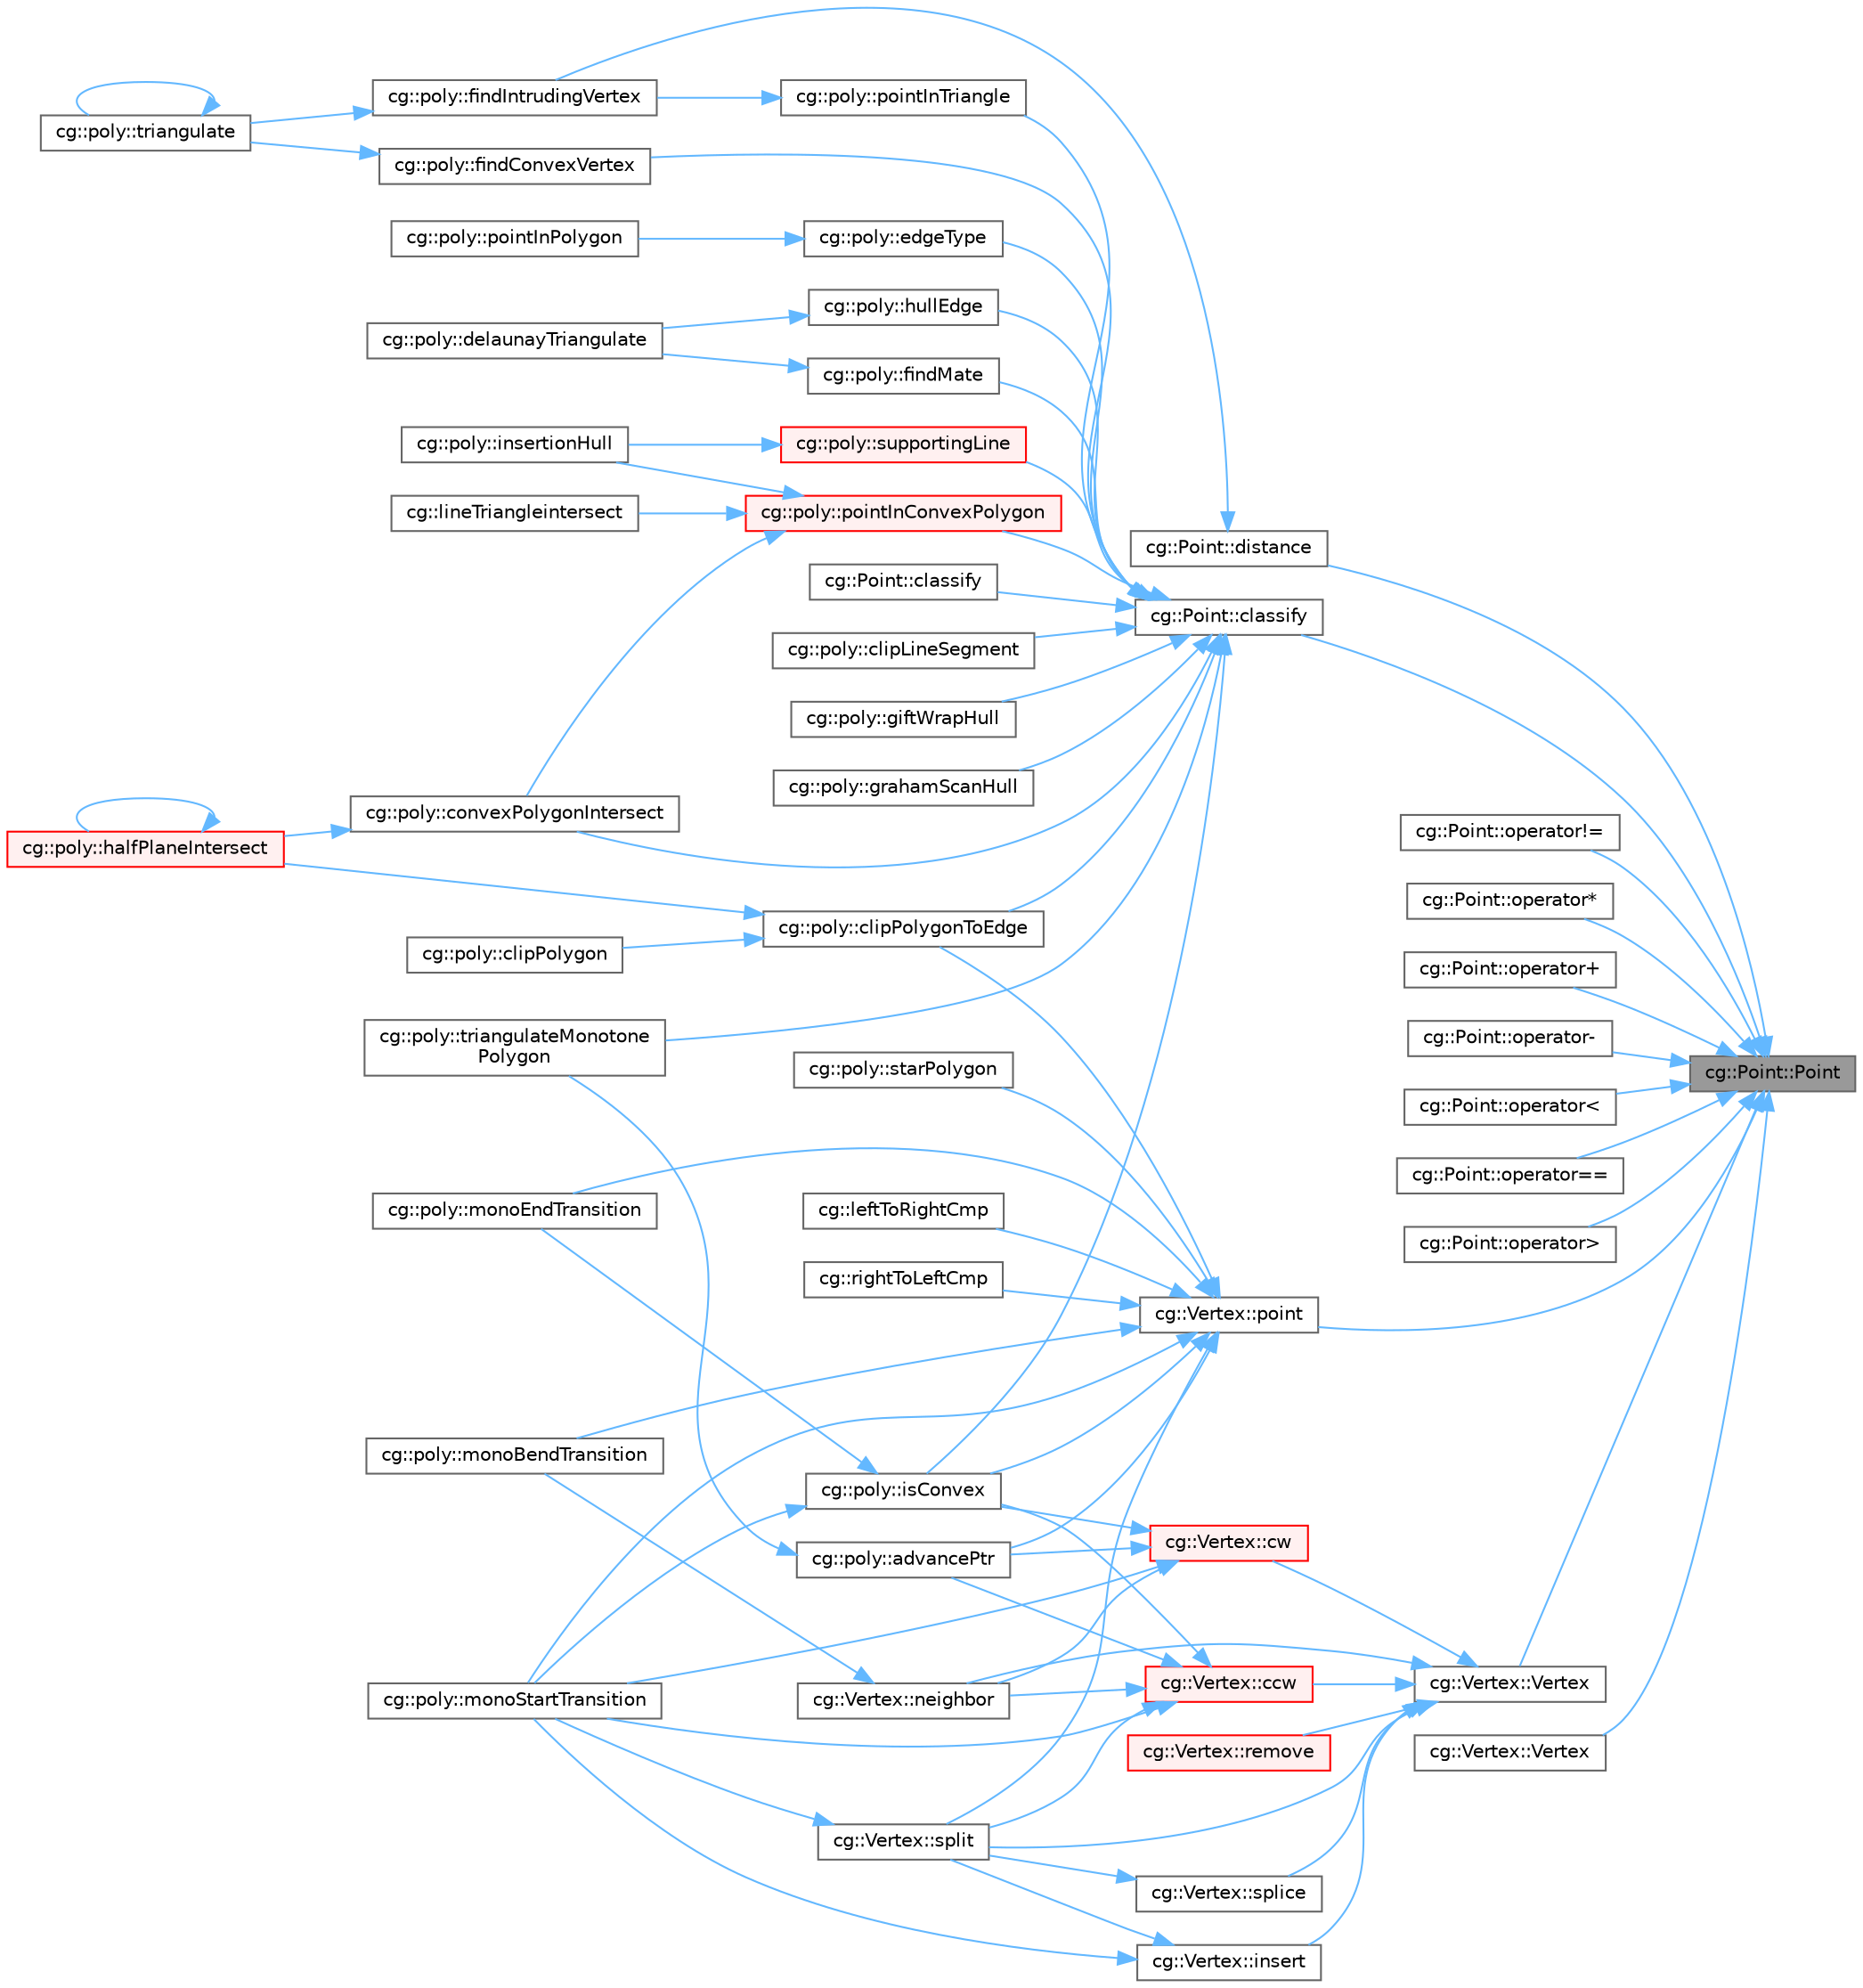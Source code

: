 digraph "cg::Point::Point"
{
 // LATEX_PDF_SIZE
  bgcolor="transparent";
  edge [fontname=Helvetica,fontsize=10,labelfontname=Helvetica,labelfontsize=10];
  node [fontname=Helvetica,fontsize=10,shape=box,height=0.2,width=0.4];
  rankdir="RL";
  Node1 [id="Node000001",label="cg::Point::Point",height=0.2,width=0.4,color="gray40", fillcolor="grey60", style="filled", fontcolor="black",tooltip=" "];
  Node1 -> Node2 [id="edge1_Node000001_Node000002",dir="back",color="steelblue1",style="solid",tooltip=" "];
  Node2 [id="Node000002",label="cg::Point::classify",height=0.2,width=0.4,color="grey40", fillcolor="white", style="filled",URL="$classcg_1_1_point.html#aeb6ac0dd5fcdd6f3817b4b9cf50e0375",tooltip=" "];
  Node2 -> Node3 [id="edge2_Node000002_Node000003",dir="back",color="steelblue1",style="solid",tooltip=" "];
  Node3 [id="Node000003",label="cg::Point::classify",height=0.2,width=0.4,color="grey40", fillcolor="white", style="filled",URL="$classcg_1_1_point.html#a0b5785a8dea2f98412880f24eb4b41eb",tooltip=" "];
  Node2 -> Node4 [id="edge3_Node000002_Node000004",dir="back",color="steelblue1",style="solid",tooltip=" "];
  Node4 [id="Node000004",label="cg::poly::clipLineSegment",height=0.2,width=0.4,color="grey40", fillcolor="white", style="filled",URL="$namespacecg_1_1poly.html#a939efcc503f4eb83605d7383284ce1c3",tooltip=" "];
  Node2 -> Node5 [id="edge4_Node000002_Node000005",dir="back",color="steelblue1",style="solid",tooltip=" "];
  Node5 [id="Node000005",label="cg::poly::clipPolygonToEdge",height=0.2,width=0.4,color="grey40", fillcolor="white", style="filled",URL="$namespacecg_1_1poly.html#a5dddc462736980e4777290d5009cbb13",tooltip=" "];
  Node5 -> Node6 [id="edge5_Node000005_Node000006",dir="back",color="steelblue1",style="solid",tooltip=" "];
  Node6 [id="Node000006",label="cg::poly::clipPolygon",height=0.2,width=0.4,color="grey40", fillcolor="white", style="filled",URL="$namespacecg_1_1poly.html#aec15186268d7f8ee47e76e0e6cb49df1",tooltip=" "];
  Node5 -> Node7 [id="edge6_Node000005_Node000007",dir="back",color="steelblue1",style="solid",tooltip=" "];
  Node7 [id="Node000007",label="cg::poly::halfPlaneIntersect",height=0.2,width=0.4,color="red", fillcolor="#FFF0F0", style="filled",URL="$namespacecg_1_1poly.html#a09310b8f00447a1c3c558a3aac90f078",tooltip=" "];
  Node7 -> Node7 [id="edge7_Node000007_Node000007",dir="back",color="steelblue1",style="solid",tooltip=" "];
  Node2 -> Node11 [id="edge8_Node000002_Node000011",dir="back",color="steelblue1",style="solid",tooltip=" "];
  Node11 [id="Node000011",label="cg::poly::convexPolygonIntersect",height=0.2,width=0.4,color="grey40", fillcolor="white", style="filled",URL="$namespacecg_1_1poly.html#a2a2512607d6184b462034d824ad2e222",tooltip=" "];
  Node11 -> Node7 [id="edge9_Node000011_Node000007",dir="back",color="steelblue1",style="solid",tooltip=" "];
  Node2 -> Node12 [id="edge10_Node000002_Node000012",dir="back",color="steelblue1",style="solid",tooltip=" "];
  Node12 [id="Node000012",label="cg::poly::edgeType",height=0.2,width=0.4,color="grey40", fillcolor="white", style="filled",URL="$namespacecg_1_1poly.html#a26ebe5c9f91000be9ac26f72b160647a",tooltip=" "];
  Node12 -> Node13 [id="edge11_Node000012_Node000013",dir="back",color="steelblue1",style="solid",tooltip=" "];
  Node13 [id="Node000013",label="cg::poly::pointInPolygon",height=0.2,width=0.4,color="grey40", fillcolor="white", style="filled",URL="$namespacecg_1_1poly.html#a797bdb3fe6f3b48525b63d66241289ac",tooltip=" "];
  Node2 -> Node14 [id="edge12_Node000002_Node000014",dir="back",color="steelblue1",style="solid",tooltip=" "];
  Node14 [id="Node000014",label="cg::poly::findConvexVertex",height=0.2,width=0.4,color="grey40", fillcolor="white", style="filled",URL="$namespacecg_1_1poly.html#a945e5999de1ecf941f8f68568cfde4bf",tooltip=" "];
  Node14 -> Node15 [id="edge13_Node000014_Node000015",dir="back",color="steelblue1",style="solid",tooltip=" "];
  Node15 [id="Node000015",label="cg::poly::triangulate",height=0.2,width=0.4,color="grey40", fillcolor="white", style="filled",URL="$namespacecg_1_1poly.html#ad41a44e7edbc96671ab910bca9a94ea0",tooltip=" "];
  Node15 -> Node15 [id="edge14_Node000015_Node000015",dir="back",color="steelblue1",style="solid",tooltip=" "];
  Node2 -> Node16 [id="edge15_Node000002_Node000016",dir="back",color="steelblue1",style="solid",tooltip=" "];
  Node16 [id="Node000016",label="cg::poly::findMate",height=0.2,width=0.4,color="grey40", fillcolor="white", style="filled",URL="$namespacecg_1_1poly.html#a630d9e15bb97f4abbf87f3fa1621c537",tooltip=" "];
  Node16 -> Node17 [id="edge16_Node000016_Node000017",dir="back",color="steelblue1",style="solid",tooltip=" "];
  Node17 [id="Node000017",label="cg::poly::delaunayTriangulate",height=0.2,width=0.4,color="grey40", fillcolor="white", style="filled",URL="$namespacecg_1_1poly.html#ae2aa241f86191c9c816755d9f675abe1",tooltip=" "];
  Node2 -> Node18 [id="edge17_Node000002_Node000018",dir="back",color="steelblue1",style="solid",tooltip=" "];
  Node18 [id="Node000018",label="cg::poly::giftWrapHull",height=0.2,width=0.4,color="grey40", fillcolor="white", style="filled",URL="$namespacecg_1_1poly.html#afdf665839e9eeae2d5aaa6eb1bf4bbe3",tooltip=" "];
  Node2 -> Node19 [id="edge18_Node000002_Node000019",dir="back",color="steelblue1",style="solid",tooltip=" "];
  Node19 [id="Node000019",label="cg::poly::grahamScanHull",height=0.2,width=0.4,color="grey40", fillcolor="white", style="filled",URL="$namespacecg_1_1poly.html#ad052651ffb06c83182d7a99ec312a5fa",tooltip=" "];
  Node2 -> Node20 [id="edge19_Node000002_Node000020",dir="back",color="steelblue1",style="solid",tooltip=" "];
  Node20 [id="Node000020",label="cg::poly::hullEdge",height=0.2,width=0.4,color="grey40", fillcolor="white", style="filled",URL="$namespacecg_1_1poly.html#aca171720e66ce7b9e141e8513ecec1b8",tooltip=" "];
  Node20 -> Node17 [id="edge20_Node000020_Node000017",dir="back",color="steelblue1",style="solid",tooltip=" "];
  Node2 -> Node21 [id="edge21_Node000002_Node000021",dir="back",color="steelblue1",style="solid",tooltip=" "];
  Node21 [id="Node000021",label="cg::poly::isConvex",height=0.2,width=0.4,color="grey40", fillcolor="white", style="filled",URL="$namespacecg_1_1poly.html#aaa0324a186904785eb510562065f9bb8",tooltip=" "];
  Node21 -> Node22 [id="edge22_Node000021_Node000022",dir="back",color="steelblue1",style="solid",tooltip=" "];
  Node22 [id="Node000022",label="cg::poly::monoEndTransition",height=0.2,width=0.4,color="grey40", fillcolor="white", style="filled",URL="$namespacecg_1_1poly.html#a78515c9391613c13cdb1700cb74ab65b",tooltip=" "];
  Node21 -> Node23 [id="edge23_Node000021_Node000023",dir="back",color="steelblue1",style="solid",tooltip=" "];
  Node23 [id="Node000023",label="cg::poly::monoStartTransition",height=0.2,width=0.4,color="grey40", fillcolor="white", style="filled",URL="$namespacecg_1_1poly.html#acaca1a35cfc0edeac9928426a6107200",tooltip=" "];
  Node2 -> Node24 [id="edge24_Node000002_Node000024",dir="back",color="steelblue1",style="solid",tooltip=" "];
  Node24 [id="Node000024",label="cg::poly::pointInConvexPolygon",height=0.2,width=0.4,color="red", fillcolor="#FFF0F0", style="filled",URL="$namespacecg_1_1poly.html#af8aabbd0d6e31e499793980e09ddf8d8",tooltip=" "];
  Node24 -> Node11 [id="edge25_Node000024_Node000011",dir="back",color="steelblue1",style="solid",tooltip=" "];
  Node24 -> Node25 [id="edge26_Node000024_Node000025",dir="back",color="steelblue1",style="solid",tooltip=" "];
  Node25 [id="Node000025",label="cg::poly::insertionHull",height=0.2,width=0.4,color="grey40", fillcolor="white", style="filled",URL="$namespacecg_1_1poly.html#a9c838c898a3e0fd8a1e9d36cb8f3c739",tooltip=" "];
  Node24 -> Node26 [id="edge27_Node000024_Node000026",dir="back",color="steelblue1",style="solid",tooltip=" "];
  Node26 [id="Node000026",label="cg::lineTriangleintersect",height=0.2,width=0.4,color="grey40", fillcolor="white", style="filled",URL="$namespacecg.html#a0f4588e5bb760718d190cc434288d029",tooltip=" "];
  Node2 -> Node31 [id="edge28_Node000002_Node000031",dir="back",color="steelblue1",style="solid",tooltip=" "];
  Node31 [id="Node000031",label="cg::poly::pointInTriangle",height=0.2,width=0.4,color="grey40", fillcolor="white", style="filled",URL="$namespacecg_1_1poly.html#a7fb39e2e10021c9e5bafb9c532adc5d5",tooltip=" "];
  Node31 -> Node32 [id="edge29_Node000031_Node000032",dir="back",color="steelblue1",style="solid",tooltip=" "];
  Node32 [id="Node000032",label="cg::poly::findIntrudingVertex",height=0.2,width=0.4,color="grey40", fillcolor="white", style="filled",URL="$namespacecg_1_1poly.html#a54502294f218404743458228cb0fe53c",tooltip=" "];
  Node32 -> Node15 [id="edge30_Node000032_Node000015",dir="back",color="steelblue1",style="solid",tooltip=" "];
  Node2 -> Node33 [id="edge31_Node000002_Node000033",dir="back",color="steelblue1",style="solid",tooltip=" "];
  Node33 [id="Node000033",label="cg::poly::supportingLine",height=0.2,width=0.4,color="red", fillcolor="#FFF0F0", style="filled",URL="$namespacecg_1_1poly.html#a51d8ecb7157f04a89491b82262f7f660",tooltip=" "];
  Node33 -> Node25 [id="edge32_Node000033_Node000025",dir="back",color="steelblue1",style="solid",tooltip=" "];
  Node2 -> Node37 [id="edge33_Node000002_Node000037",dir="back",color="steelblue1",style="solid",tooltip=" "];
  Node37 [id="Node000037",label="cg::poly::triangulateMonotone\lPolygon",height=0.2,width=0.4,color="grey40", fillcolor="white", style="filled",URL="$namespacecg_1_1poly.html#a5c3e21f22e899350dae7da334aa9ce32",tooltip=" "];
  Node1 -> Node38 [id="edge34_Node000001_Node000038",dir="back",color="steelblue1",style="solid",tooltip=" "];
  Node38 [id="Node000038",label="cg::Point::distance",height=0.2,width=0.4,color="grey40", fillcolor="white", style="filled",URL="$classcg_1_1_point.html#aba1a125c53cc51fde520e7e62d72d691",tooltip=" "];
  Node38 -> Node32 [id="edge35_Node000038_Node000032",dir="back",color="steelblue1",style="solid",tooltip=" "];
  Node1 -> Node39 [id="edge36_Node000001_Node000039",dir="back",color="steelblue1",style="solid",tooltip=" "];
  Node39 [id="Node000039",label="cg::Point::operator!=",height=0.2,width=0.4,color="grey40", fillcolor="white", style="filled",URL="$classcg_1_1_point.html#a512d26e0ec17de8c28620e41c4c4f229",tooltip=" "];
  Node1 -> Node40 [id="edge37_Node000001_Node000040",dir="back",color="steelblue1",style="solid",tooltip=" "];
  Node40 [id="Node000040",label="cg::Point::operator*",height=0.2,width=0.4,color="grey40", fillcolor="white", style="filled",URL="$classcg_1_1_point.html#a4cfca394dc295cd1fc0fae8081d9ddf9",tooltip=" "];
  Node1 -> Node41 [id="edge38_Node000001_Node000041",dir="back",color="steelblue1",style="solid",tooltip=" "];
  Node41 [id="Node000041",label="cg::Point::operator+",height=0.2,width=0.4,color="grey40", fillcolor="white", style="filled",URL="$classcg_1_1_point.html#af56c8199f36def256cba86efd4925bbf",tooltip=" "];
  Node1 -> Node42 [id="edge39_Node000001_Node000042",dir="back",color="steelblue1",style="solid",tooltip=" "];
  Node42 [id="Node000042",label="cg::Point::operator-",height=0.2,width=0.4,color="grey40", fillcolor="white", style="filled",URL="$classcg_1_1_point.html#aebe49d4fbf84fb0d2a280dfff04c65fe",tooltip=" "];
  Node1 -> Node43 [id="edge40_Node000001_Node000043",dir="back",color="steelblue1",style="solid",tooltip=" "];
  Node43 [id="Node000043",label="cg::Point::operator\<",height=0.2,width=0.4,color="grey40", fillcolor="white", style="filled",URL="$classcg_1_1_point.html#a12fd2add2cb6e8e63530aaa35d3c76d8",tooltip=" "];
  Node1 -> Node44 [id="edge41_Node000001_Node000044",dir="back",color="steelblue1",style="solid",tooltip=" "];
  Node44 [id="Node000044",label="cg::Point::operator==",height=0.2,width=0.4,color="grey40", fillcolor="white", style="filled",URL="$classcg_1_1_point.html#a516863a3496df073226c4c4ea22dbcda",tooltip=" "];
  Node1 -> Node45 [id="edge42_Node000001_Node000045",dir="back",color="steelblue1",style="solid",tooltip=" "];
  Node45 [id="Node000045",label="cg::Point::operator\>",height=0.2,width=0.4,color="grey40", fillcolor="white", style="filled",URL="$classcg_1_1_point.html#a6d8dd0a60cb6ba38750362a75538de59",tooltip=" "];
  Node1 -> Node46 [id="edge43_Node000001_Node000046",dir="back",color="steelblue1",style="solid",tooltip=" "];
  Node46 [id="Node000046",label="cg::Vertex::point",height=0.2,width=0.4,color="grey40", fillcolor="white", style="filled",URL="$classcg_1_1_vertex.html#aff51518f482928873a605b5fda02b76b",tooltip=" "];
  Node46 -> Node47 [id="edge44_Node000046_Node000047",dir="back",color="steelblue1",style="solid",tooltip=" "];
  Node47 [id="Node000047",label="cg::poly::advancePtr",height=0.2,width=0.4,color="grey40", fillcolor="white", style="filled",URL="$namespacecg_1_1poly.html#af9c4d63cd6ec5ff4326647cb1913d68d",tooltip=" "];
  Node47 -> Node37 [id="edge45_Node000047_Node000037",dir="back",color="steelblue1",style="solid",tooltip=" "];
  Node46 -> Node5 [id="edge46_Node000046_Node000005",dir="back",color="steelblue1",style="solid",tooltip=" "];
  Node46 -> Node21 [id="edge47_Node000046_Node000021",dir="back",color="steelblue1",style="solid",tooltip=" "];
  Node46 -> Node48 [id="edge48_Node000046_Node000048",dir="back",color="steelblue1",style="solid",tooltip=" "];
  Node48 [id="Node000048",label="cg::leftToRightCmp",height=0.2,width=0.4,color="grey40", fillcolor="white", style="filled",URL="$namespacecg.html#af49110e90e210c1e29400ae112218f00",tooltip=" "];
  Node46 -> Node49 [id="edge49_Node000046_Node000049",dir="back",color="steelblue1",style="solid",tooltip=" "];
  Node49 [id="Node000049",label="cg::poly::monoBendTransition",height=0.2,width=0.4,color="grey40", fillcolor="white", style="filled",URL="$namespacecg_1_1poly.html#ad76c98b33cec65eabdb2dd4fbb7b2612",tooltip=" "];
  Node46 -> Node22 [id="edge50_Node000046_Node000022",dir="back",color="steelblue1",style="solid",tooltip=" "];
  Node46 -> Node23 [id="edge51_Node000046_Node000023",dir="back",color="steelblue1",style="solid",tooltip=" "];
  Node46 -> Node50 [id="edge52_Node000046_Node000050",dir="back",color="steelblue1",style="solid",tooltip=" "];
  Node50 [id="Node000050",label="cg::rightToLeftCmp",height=0.2,width=0.4,color="grey40", fillcolor="white", style="filled",URL="$namespacecg.html#a4ac8d6e448296c2c8aac5a69fa7cff9c",tooltip=" "];
  Node46 -> Node51 [id="edge53_Node000046_Node000051",dir="back",color="steelblue1",style="solid",tooltip=" "];
  Node51 [id="Node000051",label="cg::Vertex::split",height=0.2,width=0.4,color="grey40", fillcolor="white", style="filled",URL="$classcg_1_1_vertex.html#acb40dab0d4c6210fc61a3c5a341f6fec",tooltip=" "];
  Node51 -> Node23 [id="edge54_Node000051_Node000023",dir="back",color="steelblue1",style="solid",tooltip=" "];
  Node46 -> Node52 [id="edge55_Node000046_Node000052",dir="back",color="steelblue1",style="solid",tooltip=" "];
  Node52 [id="Node000052",label="cg::poly::starPolygon",height=0.2,width=0.4,color="grey40", fillcolor="white", style="filled",URL="$namespacecg_1_1poly.html#a73c8209af23397789c50459895233bce",tooltip=" "];
  Node1 -> Node53 [id="edge56_Node000001_Node000053",dir="back",color="steelblue1",style="solid",tooltip=" "];
  Node53 [id="Node000053",label="cg::Vertex::Vertex",height=0.2,width=0.4,color="grey40", fillcolor="white", style="filled",URL="$classcg_1_1_vertex.html#ad0967adecf59f9cd3c33950633ddcf19",tooltip=" "];
  Node53 -> Node54 [id="edge57_Node000053_Node000054",dir="back",color="steelblue1",style="solid",tooltip=" "];
  Node54 [id="Node000054",label="cg::Vertex::ccw",height=0.2,width=0.4,color="red", fillcolor="#FFF0F0", style="filled",URL="$classcg_1_1_vertex.html#a84cbd80cbc0d3e0e25d69488dfe3b643",tooltip=" "];
  Node54 -> Node47 [id="edge58_Node000054_Node000047",dir="back",color="steelblue1",style="solid",tooltip=" "];
  Node54 -> Node21 [id="edge59_Node000054_Node000021",dir="back",color="steelblue1",style="solid",tooltip=" "];
  Node54 -> Node23 [id="edge60_Node000054_Node000023",dir="back",color="steelblue1",style="solid",tooltip=" "];
  Node54 -> Node56 [id="edge61_Node000054_Node000056",dir="back",color="steelblue1",style="solid",tooltip=" "];
  Node56 [id="Node000056",label="cg::Vertex::neighbor",height=0.2,width=0.4,color="grey40", fillcolor="white", style="filled",URL="$classcg_1_1_vertex.html#a52fff889967814a6e0f1a680422e7499",tooltip=" "];
  Node56 -> Node49 [id="edge62_Node000056_Node000049",dir="back",color="steelblue1",style="solid",tooltip=" "];
  Node54 -> Node51 [id="edge63_Node000054_Node000051",dir="back",color="steelblue1",style="solid",tooltip=" "];
  Node53 -> Node60 [id="edge64_Node000053_Node000060",dir="back",color="steelblue1",style="solid",tooltip=" "];
  Node60 [id="Node000060",label="cg::Vertex::cw",height=0.2,width=0.4,color="red", fillcolor="#FFF0F0", style="filled",URL="$classcg_1_1_vertex.html#a2585cf0f45ed8c8b8ee891774bc17a7d",tooltip=" "];
  Node60 -> Node47 [id="edge65_Node000060_Node000047",dir="back",color="steelblue1",style="solid",tooltip=" "];
  Node60 -> Node21 [id="edge66_Node000060_Node000021",dir="back",color="steelblue1",style="solid",tooltip=" "];
  Node60 -> Node23 [id="edge67_Node000060_Node000023",dir="back",color="steelblue1",style="solid",tooltip=" "];
  Node60 -> Node56 [id="edge68_Node000060_Node000056",dir="back",color="steelblue1",style="solid",tooltip=" "];
  Node53 -> Node62 [id="edge69_Node000053_Node000062",dir="back",color="steelblue1",style="solid",tooltip=" "];
  Node62 [id="Node000062",label="cg::Vertex::insert",height=0.2,width=0.4,color="grey40", fillcolor="white", style="filled",URL="$classcg_1_1_vertex.html#a197a3a7efbe9dc8f1e97fa43c5ea747b",tooltip=" "];
  Node62 -> Node23 [id="edge70_Node000062_Node000023",dir="back",color="steelblue1",style="solid",tooltip=" "];
  Node62 -> Node51 [id="edge71_Node000062_Node000051",dir="back",color="steelblue1",style="solid",tooltip=" "];
  Node53 -> Node56 [id="edge72_Node000053_Node000056",dir="back",color="steelblue1",style="solid",tooltip=" "];
  Node53 -> Node63 [id="edge73_Node000053_Node000063",dir="back",color="steelblue1",style="solid",tooltip=" "];
  Node63 [id="Node000063",label="cg::Vertex::remove",height=0.2,width=0.4,color="red", fillcolor="#FFF0F0", style="filled",URL="$classcg_1_1_vertex.html#a1046ac8fcefce59eafa5d56ec19dce00",tooltip=" "];
  Node53 -> Node65 [id="edge74_Node000053_Node000065",dir="back",color="steelblue1",style="solid",tooltip=" "];
  Node65 [id="Node000065",label="cg::Vertex::splice",height=0.2,width=0.4,color="grey40", fillcolor="white", style="filled",URL="$classcg_1_1_vertex.html#a9babba90016b3668fb5d771357e09e69",tooltip=" "];
  Node65 -> Node51 [id="edge75_Node000065_Node000051",dir="back",color="steelblue1",style="solid",tooltip=" "];
  Node53 -> Node51 [id="edge76_Node000053_Node000051",dir="back",color="steelblue1",style="solid",tooltip=" "];
  Node1 -> Node66 [id="edge77_Node000001_Node000066",dir="back",color="steelblue1",style="solid",tooltip=" "];
  Node66 [id="Node000066",label="cg::Vertex::Vertex",height=0.2,width=0.4,color="grey40", fillcolor="white", style="filled",URL="$classcg_1_1_vertex.html#a70a09ff915997b57d27876ee843eb870",tooltip=" "];
}
